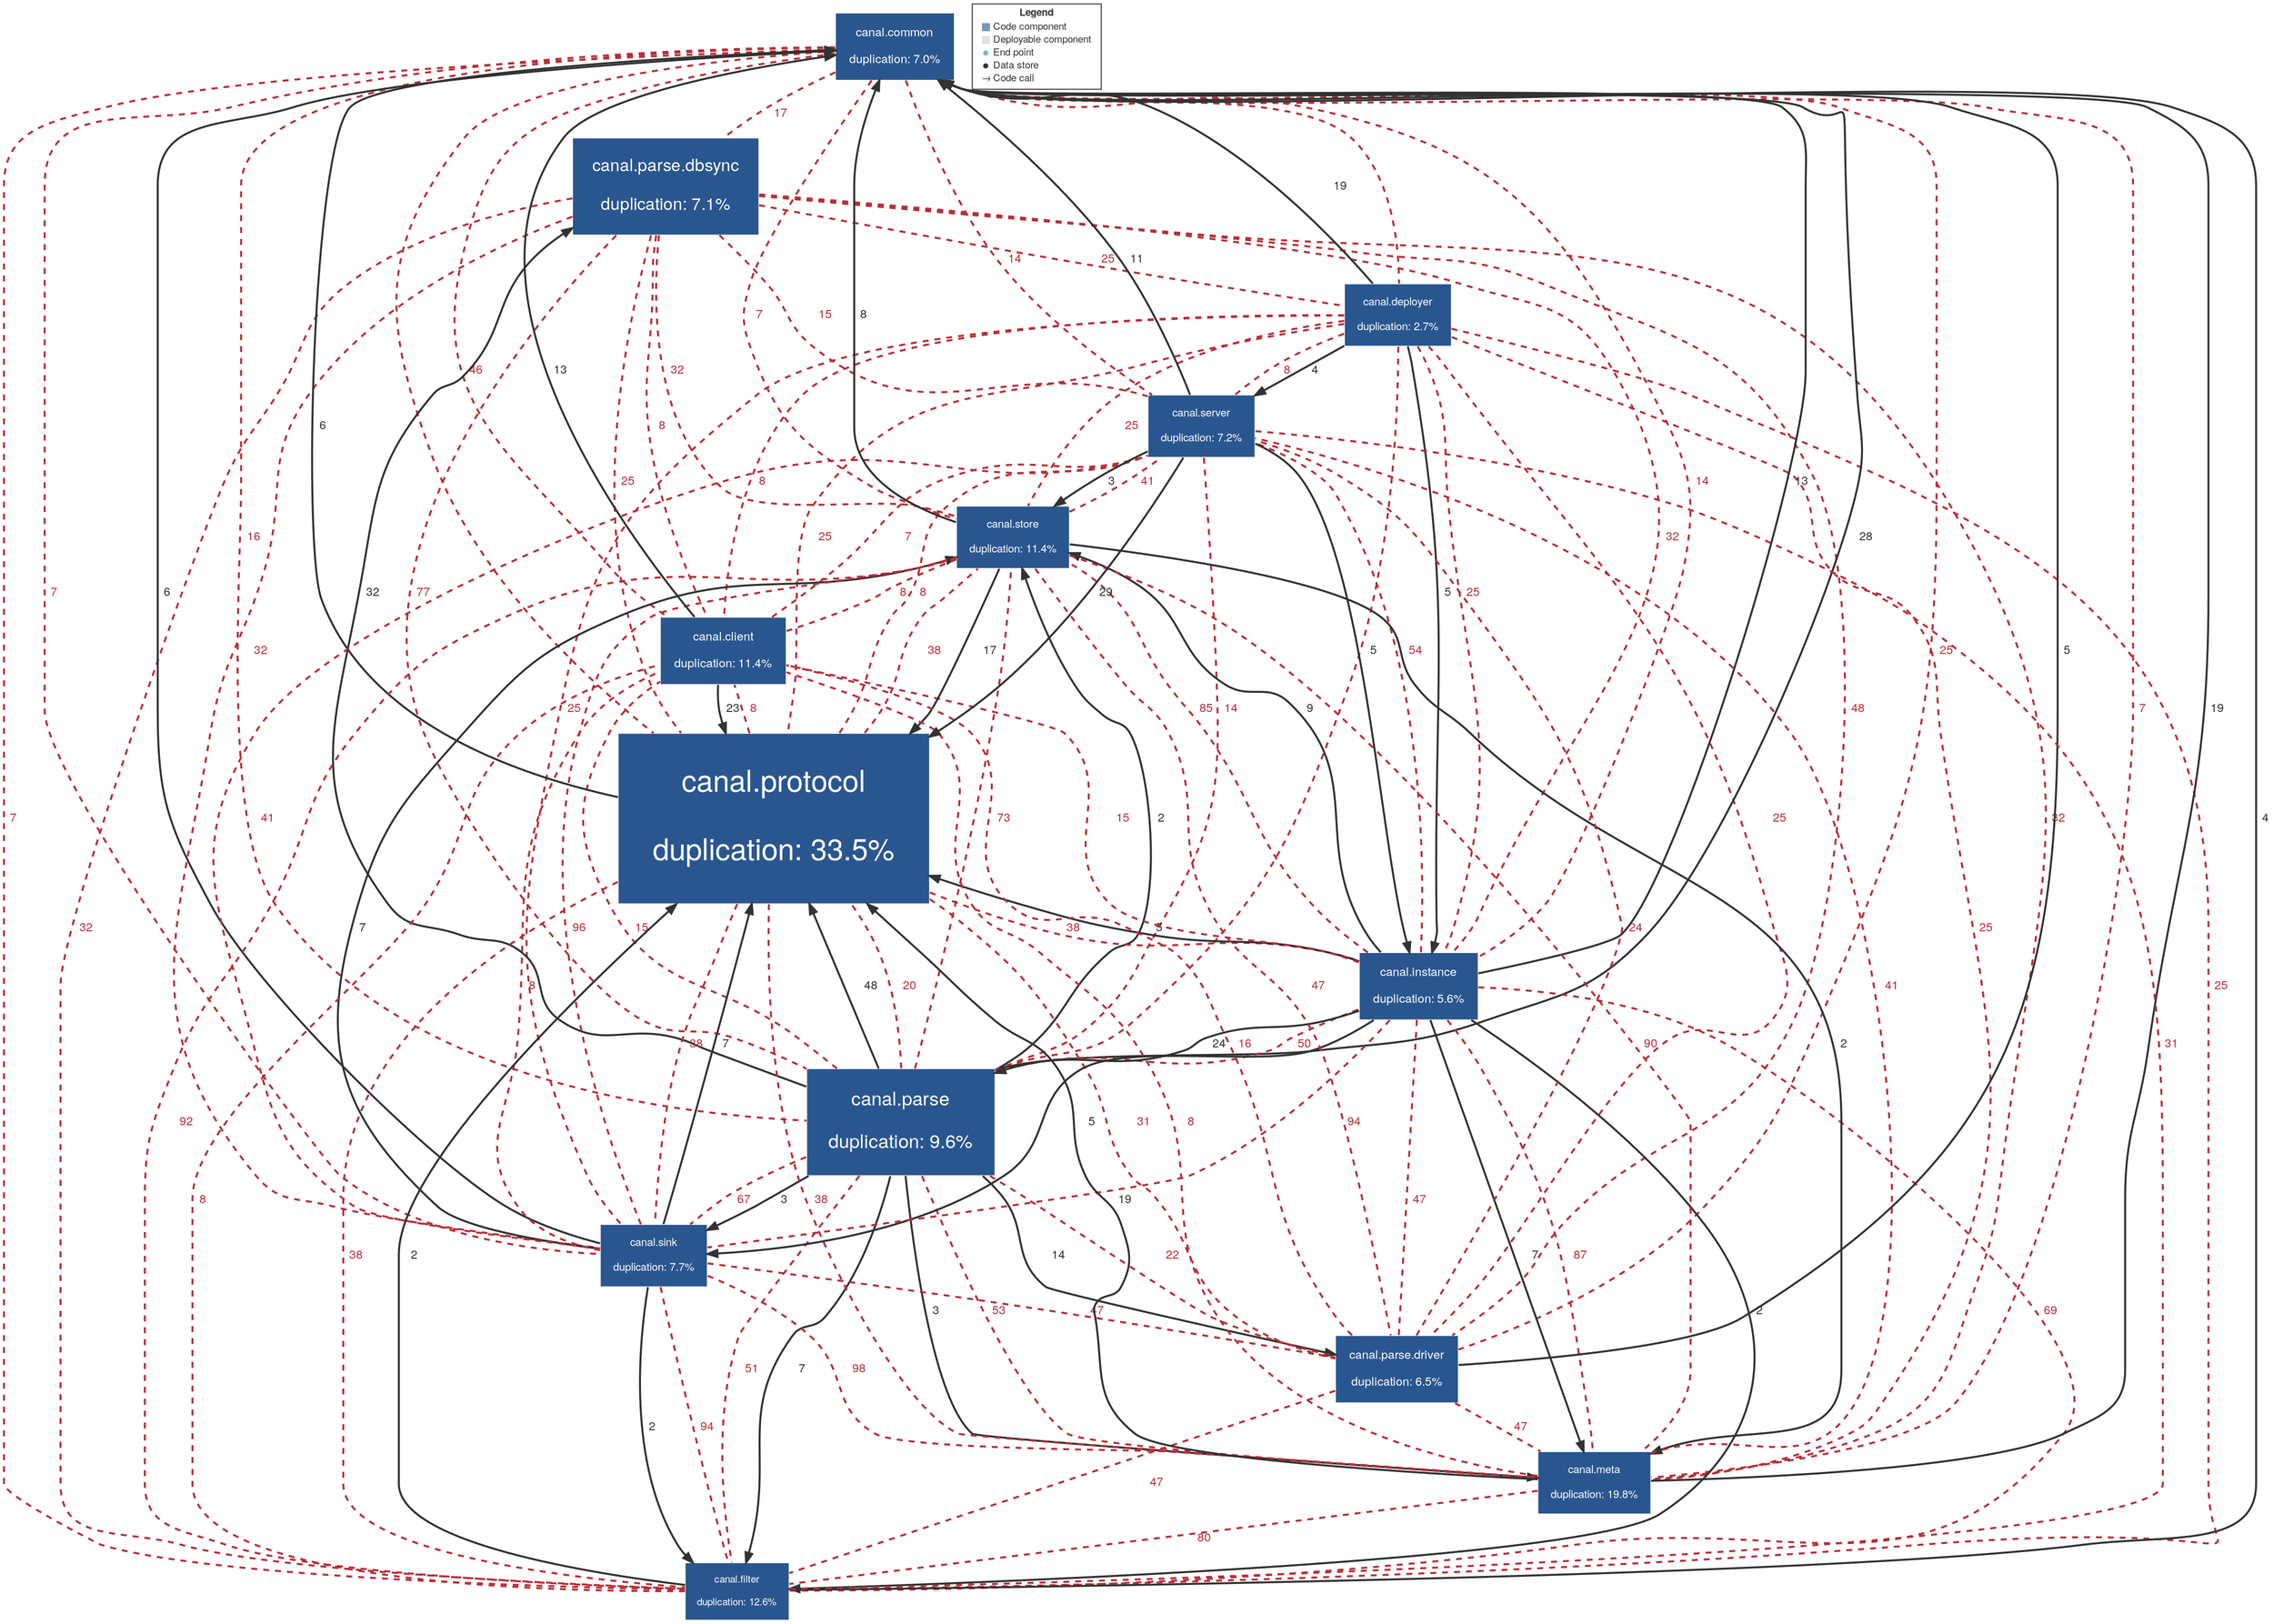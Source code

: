 digraph "Graph" {
compound=true
rankdir=TD
"com.alibaba.otter:canal.common" [ shape="box" style="filled" fillcolor="#2A568F" penwidth="1" color="#FFFFFF" fontname="Helvetica Neue" fontcolor="#FFFFFF" fontsize="12" margin="0.192" label="canal.common

duplication: 7.0%" ]
"com.alibaba.otter:canal.parse.dbsync" [ shape="box" style="filled" fillcolor="#2A568F" penwidth="1" color="#FFFFFF" fontname="Helvetica Neue" fontcolor="#FFFFFF" fontsize="17" margin="0.272" label="canal.parse.dbsync

duplication: 7.1%" ]
"com.alibaba.otter:canal.deployer" [ shape="box" style="filled" fillcolor="#2A568F" penwidth="1" color="#FFFFFF" fontname="Helvetica Neue" fontcolor="#FFFFFF" fontsize="11" margin="0.176" label="canal.deployer

duplication: 2.7%" ]
"com.alibaba.otter:canal.parse" [ shape="box" style="filled" fillcolor="#2A568F" penwidth="1" color="#FFFFFF" fontname="Helvetica Neue" fontcolor="#FFFFFF" fontsize="19" margin="0.304" label="canal.parse

duplication: 9.6%" ]
"com.alibaba.otter:canal.protocol" [ shape="box" style="filled" fillcolor="#2A568F" penwidth="1" color="#FFFFFF" fontname="Helvetica Neue" fontcolor="#FFFFFF" fontsize="30" margin="0.48" label="canal.protocol

duplication: 33.5%" ]
"com.alibaba.otter:canal.instance" [ shape="box" style="filled" fillcolor="#2A568F" penwidth="1" color="#FFFFFF" fontname="Helvetica Neue" fontcolor="#FFFFFF" fontsize="12" margin="0.192" label="canal.instance

duplication: 5.6%" ]
"com.alibaba.otter:canal.sink" [ shape="box" style="filled" fillcolor="#2A568F" penwidth="1" color="#FFFFFF" fontname="Helvetica Neue" fontcolor="#FFFFFF" fontsize="11" margin="0.176" label="canal.sink

duplication: 7.7%" ]
"com.alibaba.otter:canal.store" [ shape="box" style="filled" fillcolor="#2A568F" penwidth="1" color="#FFFFFF" fontname="Helvetica Neue" fontcolor="#FFFFFF" fontsize="11" margin="0.176" label="canal.store

duplication: 11.4%" ]
"com.alibaba.otter:canal.parse.driver" [ shape="box" style="filled" fillcolor="#2A568F" penwidth="1" color="#FFFFFF" fontname="Helvetica Neue" fontcolor="#FFFFFF" fontsize="12" margin="0.192" label="canal.parse.driver

duplication: 6.5%" ]
"com.alibaba.otter:canal.meta" [ shape="box" style="filled" fillcolor="#2A568F" penwidth="1" color="#FFFFFF" fontname="Helvetica Neue" fontcolor="#FFFFFF" fontsize="11" margin="0.176" label="canal.meta

duplication: 19.8%" ]
"com.alibaba.otter:canal.filter" [ shape="box" style="filled" fillcolor="#2A568F" penwidth="1" color="#FFFFFF" fontname="Helvetica Neue" fontcolor="#FFFFFF" fontsize="10" margin="0.16" label="canal.filter

duplication: 12.6%" ]
"com.alibaba.otter:canal.client" [ shape="box" style="filled" fillcolor="#2A568F" penwidth="1" color="#FFFFFF" fontname="Helvetica Neue" fontcolor="#FFFFFF" fontsize="12" margin="0.192" label="canal.client

duplication: 11.4%" ]
"com.alibaba.otter:canal.server" [ shape="box" style="filled" fillcolor="#2A568F" penwidth="1" color="#FFFFFF" fontname="Helvetica Neue" fontcolor="#FFFFFF" fontsize="11" margin="0.176" label="canal.server

duplication: 7.2%" ]
"com.alibaba.otter:canal.deployer" -> "com.alibaba.otter:canal.common" [ penwidth="2" color="#323232" fontcolor="#323232" fontname="Helvetica Neue" fontsize="12" label="  19" ]
"com.alibaba.otter:canal.deployer" -> "com.alibaba.otter:canal.instance" [ penwidth="2" color="#323232" fontcolor="#323232" fontname="Helvetica Neue" fontsize="12" label="  5" ]
"com.alibaba.otter:canal.deployer" -> "com.alibaba.otter:canal.server" [ penwidth="2" color="#323232" fontcolor="#323232" fontname="Helvetica Neue" fontsize="12" label="  4" ]
"com.alibaba.otter:canal.parse" -> "com.alibaba.otter:canal.common" [ penwidth="2" color="#323232" fontcolor="#323232" fontname="Helvetica Neue" fontsize="12" label="  28" ]
"com.alibaba.otter:canal.parse" -> "com.alibaba.otter:canal.parse.dbsync" [ penwidth="2" color="#323232" fontcolor="#323232" fontname="Helvetica Neue" fontsize="12" label="  32" ]
"com.alibaba.otter:canal.parse" -> "com.alibaba.otter:canal.protocol" [ penwidth="2" color="#323232" fontcolor="#323232" fontname="Helvetica Neue" fontsize="12" label="  48" ]
"com.alibaba.otter:canal.parse" -> "com.alibaba.otter:canal.sink" [ penwidth="2" color="#323232" fontcolor="#323232" fontname="Helvetica Neue" fontsize="12" label="  3" ]
"com.alibaba.otter:canal.parse" -> "com.alibaba.otter:canal.store" [ penwidth="2" color="#323232" fontcolor="#323232" fontname="Helvetica Neue" fontsize="12" label="  2" ]
"com.alibaba.otter:canal.parse" -> "com.alibaba.otter:canal.parse.driver" [ penwidth="2" color="#323232" fontcolor="#323232" fontname="Helvetica Neue" fontsize="12" label="  14" ]
"com.alibaba.otter:canal.parse" -> "com.alibaba.otter:canal.meta" [ penwidth="2" color="#323232" fontcolor="#323232" fontname="Helvetica Neue" fontsize="12" label="  3" ]
"com.alibaba.otter:canal.parse" -> "com.alibaba.otter:canal.filter" [ penwidth="2" color="#323232" fontcolor="#323232" fontname="Helvetica Neue" fontsize="12" label="  7" ]
"com.alibaba.otter:canal.protocol" -> "com.alibaba.otter:canal.common" [ penwidth="2" color="#323232" fontcolor="#323232" fontname="Helvetica Neue" fontsize="12" label="  6" ]
"com.alibaba.otter:canal.instance" -> "com.alibaba.otter:canal.common" [ penwidth="2" color="#323232" fontcolor="#323232" fontname="Helvetica Neue" fontsize="12" label="  13" ]
"com.alibaba.otter:canal.instance" -> "com.alibaba.otter:canal.parse" [ penwidth="2" color="#323232" fontcolor="#323232" fontname="Helvetica Neue" fontsize="12" label="  24" ]
"com.alibaba.otter:canal.instance" -> "com.alibaba.otter:canal.protocol" [ penwidth="2" color="#323232" fontcolor="#323232" fontname="Helvetica Neue" fontsize="12" label="  5" ]
"com.alibaba.otter:canal.instance" -> "com.alibaba.otter:canal.sink" [ penwidth="2" color="#323232" fontcolor="#323232" fontname="Helvetica Neue" fontsize="12" label="  5" ]
"com.alibaba.otter:canal.instance" -> "com.alibaba.otter:canal.store" [ penwidth="2" color="#323232" fontcolor="#323232" fontname="Helvetica Neue" fontsize="12" label="  9" ]
"com.alibaba.otter:canal.instance" -> "com.alibaba.otter:canal.meta" [ penwidth="2" color="#323232" fontcolor="#323232" fontname="Helvetica Neue" fontsize="12" label="  7" ]
"com.alibaba.otter:canal.instance" -> "com.alibaba.otter:canal.filter" [ penwidth="2" color="#323232" fontcolor="#323232" fontname="Helvetica Neue" fontsize="12" label="  2" ]
"com.alibaba.otter:canal.sink" -> "com.alibaba.otter:canal.common" [ penwidth="2" color="#323232" fontcolor="#323232" fontname="Helvetica Neue" fontsize="12" label="  6" ]
"com.alibaba.otter:canal.sink" -> "com.alibaba.otter:canal.protocol" [ penwidth="2" color="#323232" fontcolor="#323232" fontname="Helvetica Neue" fontsize="12" label="  7" ]
"com.alibaba.otter:canal.sink" -> "com.alibaba.otter:canal.store" [ penwidth="2" color="#323232" fontcolor="#323232" fontname="Helvetica Neue" fontsize="12" label="  7" ]
"com.alibaba.otter:canal.sink" -> "com.alibaba.otter:canal.filter" [ penwidth="2" color="#323232" fontcolor="#323232" fontname="Helvetica Neue" fontsize="12" label="  2" ]
"com.alibaba.otter:canal.store" -> "com.alibaba.otter:canal.common" [ penwidth="2" color="#323232" fontcolor="#323232" fontname="Helvetica Neue" fontsize="12" label="  8" ]
"com.alibaba.otter:canal.store" -> "com.alibaba.otter:canal.protocol" [ penwidth="2" color="#323232" fontcolor="#323232" fontname="Helvetica Neue" fontsize="12" label="  17" ]
"com.alibaba.otter:canal.store" -> "com.alibaba.otter:canal.meta" [ penwidth="2" color="#323232" fontcolor="#323232" fontname="Helvetica Neue" fontsize="12" label="  2" ]
"com.alibaba.otter:canal.parse.driver" -> "com.alibaba.otter:canal.common" [ penwidth="2" color="#323232" fontcolor="#323232" fontname="Helvetica Neue" fontsize="12" label="  5" ]
"com.alibaba.otter:canal.meta" -> "com.alibaba.otter:canal.common" [ penwidth="2" color="#323232" fontcolor="#323232" fontname="Helvetica Neue" fontsize="12" label="  19" ]
"com.alibaba.otter:canal.meta" -> "com.alibaba.otter:canal.protocol" [ penwidth="2" color="#323232" fontcolor="#323232" fontname="Helvetica Neue" fontsize="12" label="  19" ]
"com.alibaba.otter:canal.filter" -> "com.alibaba.otter:canal.common" [ penwidth="2" color="#323232" fontcolor="#323232" fontname="Helvetica Neue" fontsize="12" label="  4" ]
"com.alibaba.otter:canal.filter" -> "com.alibaba.otter:canal.protocol" [ penwidth="2" color="#323232" fontcolor="#323232" fontname="Helvetica Neue" fontsize="12" label="  2" ]
"com.alibaba.otter:canal.client" -> "com.alibaba.otter:canal.common" [ penwidth="2" color="#323232" fontcolor="#323232" fontname="Helvetica Neue" fontsize="12" label="  13" ]
"com.alibaba.otter:canal.client" -> "com.alibaba.otter:canal.protocol" [ penwidth="2" color="#323232" fontcolor="#323232" fontname="Helvetica Neue" fontsize="12" label="  23" ]
"com.alibaba.otter:canal.server" -> "com.alibaba.otter:canal.common" [ penwidth="2" color="#323232" fontcolor="#323232" fontname="Helvetica Neue" fontsize="12" label="  11" ]
"com.alibaba.otter:canal.server" -> "com.alibaba.otter:canal.protocol" [ penwidth="2" color="#323232" fontcolor="#323232" fontname="Helvetica Neue" fontsize="12" label="  29" ]
"com.alibaba.otter:canal.server" -> "com.alibaba.otter:canal.instance" [ penwidth="2" color="#323232" fontcolor="#323232" fontname="Helvetica Neue" fontsize="12" label="  5" ]
"com.alibaba.otter:canal.server" -> "com.alibaba.otter:canal.store" [ penwidth="2" color="#323232" fontcolor="#323232" fontname="Helvetica Neue" fontsize="12" label="  3" ]
"com.alibaba.otter:canal.common" -> "com.alibaba.otter:canal.parse.dbsync" [ penwidth="2" color="#bb2d36" fontcolor="#bb2d36" fontname="Helvetica Neue" fontsize="12" arrowhead="both" style="dashed" label="  17" ]
"com.alibaba.otter:canal.common" -> "com.alibaba.otter:canal.deployer" [ penwidth="2" color="#bb2d36" fontcolor="#bb2d36" fontname="Helvetica Neue" fontsize="12" arrowhead="both" style="dashed" label="" ]
"com.alibaba.otter:canal.common" -> "com.alibaba.otter:canal.parse" [ penwidth="2" color="#bb2d36" fontcolor="#bb2d36" fontname="Helvetica Neue" fontsize="12" arrowhead="both" style="dashed" label="  16" ]
"com.alibaba.otter:canal.common" -> "com.alibaba.otter:canal.protocol" [ penwidth="2" color="#bb2d36" fontcolor="#bb2d36" fontname="Helvetica Neue" fontsize="12" arrowhead="both" style="dashed" label="" ]
"com.alibaba.otter:canal.common" -> "com.alibaba.otter:canal.instance" [ penwidth="2" color="#bb2d36" fontcolor="#bb2d36" fontname="Helvetica Neue" fontsize="12" arrowhead="both" style="dashed" label="  14" ]
"com.alibaba.otter:canal.common" -> "com.alibaba.otter:canal.sink" [ penwidth="2" color="#bb2d36" fontcolor="#bb2d36" fontname="Helvetica Neue" fontsize="12" arrowhead="both" style="dashed" label="  7" ]
"com.alibaba.otter:canal.common" -> "com.alibaba.otter:canal.store" [ penwidth="2" color="#bb2d36" fontcolor="#bb2d36" fontname="Helvetica Neue" fontsize="12" arrowhead="both" style="dashed" label="  7" ]
"com.alibaba.otter:canal.common" -> "com.alibaba.otter:canal.parse.driver" [ penwidth="2" color="#bb2d36" fontcolor="#bb2d36" fontname="Helvetica Neue" fontsize="12" arrowhead="both" style="dashed" label="  25" ]
"com.alibaba.otter:canal.common" -> "com.alibaba.otter:canal.meta" [ penwidth="2" color="#bb2d36" fontcolor="#bb2d36" fontname="Helvetica Neue" fontsize="12" arrowhead="both" style="dashed" label="  7" ]
"com.alibaba.otter:canal.common" -> "com.alibaba.otter:canal.filter" [ penwidth="2" color="#bb2d36" fontcolor="#bb2d36" fontname="Helvetica Neue" fontsize="12" arrowhead="both" style="dashed" label="  7" ]
"com.alibaba.otter:canal.common" -> "com.alibaba.otter:canal.client" [ penwidth="2" color="#bb2d36" fontcolor="#bb2d36" fontname="Helvetica Neue" fontsize="12" arrowhead="both" style="dashed" label="  46" ]
"com.alibaba.otter:canal.common" -> "com.alibaba.otter:canal.server" [ penwidth="2" color="#bb2d36" fontcolor="#bb2d36" fontname="Helvetica Neue" fontsize="12" arrowhead="both" style="dashed" label="  14" ]
"com.alibaba.otter:canal.parse.dbsync" -> "com.alibaba.otter:canal.deployer" [ penwidth="2" color="#bb2d36" fontcolor="#bb2d36" fontname="Helvetica Neue" fontsize="12" arrowhead="both" style="dashed" label="  25" ]
"com.alibaba.otter:canal.parse.dbsync" -> "com.alibaba.otter:canal.parse" [ penwidth="2" color="#bb2d36" fontcolor="#bb2d36" fontname="Helvetica Neue" fontsize="12" arrowhead="both" style="dashed" label="  77" ]
"com.alibaba.otter:canal.parse.dbsync" -> "com.alibaba.otter:canal.protocol" [ penwidth="2" color="#bb2d36" fontcolor="#bb2d36" fontname="Helvetica Neue" fontsize="12" arrowhead="both" style="dashed" label="  25" ]
"com.alibaba.otter:canal.parse.dbsync" -> "com.alibaba.otter:canal.instance" [ penwidth="2" color="#bb2d36" fontcolor="#bb2d36" fontname="Helvetica Neue" fontsize="12" arrowhead="both" style="dashed" label="  32" ]
"com.alibaba.otter:canal.parse.dbsync" -> "com.alibaba.otter:canal.sink" [ penwidth="2" color="#bb2d36" fontcolor="#bb2d36" fontname="Helvetica Neue" fontsize="12" arrowhead="both" style="dashed" label="  32" ]
"com.alibaba.otter:canal.parse.dbsync" -> "com.alibaba.otter:canal.store" [ penwidth="2" color="#bb2d36" fontcolor="#bb2d36" fontname="Helvetica Neue" fontsize="12" arrowhead="both" style="dashed" label="  32" ]
"com.alibaba.otter:canal.parse.dbsync" -> "com.alibaba.otter:canal.parse.driver" [ penwidth="2" color="#bb2d36" fontcolor="#bb2d36" fontname="Helvetica Neue" fontsize="12" arrowhead="both" style="dashed" label="  48" ]
"com.alibaba.otter:canal.parse.dbsync" -> "com.alibaba.otter:canal.meta" [ penwidth="2" color="#bb2d36" fontcolor="#bb2d36" fontname="Helvetica Neue" fontsize="12" arrowhead="both" style="dashed" label="  32" ]
"com.alibaba.otter:canal.parse.dbsync" -> "com.alibaba.otter:canal.filter" [ penwidth="2" color="#bb2d36" fontcolor="#bb2d36" fontname="Helvetica Neue" fontsize="12" arrowhead="both" style="dashed" label="  32" ]
"com.alibaba.otter:canal.parse.dbsync" -> "com.alibaba.otter:canal.client" [ penwidth="2" color="#bb2d36" fontcolor="#bb2d36" fontname="Helvetica Neue" fontsize="12" arrowhead="both" style="dashed" label="  8" ]
"com.alibaba.otter:canal.parse.dbsync" -> "com.alibaba.otter:canal.server" [ penwidth="2" color="#bb2d36" fontcolor="#bb2d36" fontname="Helvetica Neue" fontsize="12" arrowhead="both" style="dashed" label="  15" ]
"com.alibaba.otter:canal.deployer" -> "com.alibaba.otter:canal.parse" [ penwidth="2" color="#bb2d36" fontcolor="#bb2d36" fontname="Helvetica Neue" fontsize="12" arrowhead="both" style="dashed" label="" ]
"com.alibaba.otter:canal.deployer" -> "com.alibaba.otter:canal.protocol" [ penwidth="2" color="#bb2d36" fontcolor="#bb2d36" fontname="Helvetica Neue" fontsize="12" arrowhead="both" style="dashed" label="  25" ]
"com.alibaba.otter:canal.deployer" -> "com.alibaba.otter:canal.instance" [ penwidth="2" color="#bb2d36" fontcolor="#bb2d36" fontname="Helvetica Neue" fontsize="12" arrowhead="both" style="dashed" label="  25" ]
"com.alibaba.otter:canal.deployer" -> "com.alibaba.otter:canal.sink" [ penwidth="2" color="#bb2d36" fontcolor="#bb2d36" fontname="Helvetica Neue" fontsize="12" arrowhead="both" style="dashed" label="  25" ]
"com.alibaba.otter:canal.deployer" -> "com.alibaba.otter:canal.store" [ penwidth="2" color="#bb2d36" fontcolor="#bb2d36" fontname="Helvetica Neue" fontsize="12" arrowhead="both" style="dashed" label="  25" ]
"com.alibaba.otter:canal.deployer" -> "com.alibaba.otter:canal.parse.driver" [ penwidth="2" color="#bb2d36" fontcolor="#bb2d36" fontname="Helvetica Neue" fontsize="12" arrowhead="both" style="dashed" label="  25" ]
"com.alibaba.otter:canal.deployer" -> "com.alibaba.otter:canal.meta" [ penwidth="2" color="#bb2d36" fontcolor="#bb2d36" fontname="Helvetica Neue" fontsize="12" arrowhead="both" style="dashed" label="  25" ]
"com.alibaba.otter:canal.deployer" -> "com.alibaba.otter:canal.filter" [ penwidth="2" color="#bb2d36" fontcolor="#bb2d36" fontname="Helvetica Neue" fontsize="12" arrowhead="both" style="dashed" label="  25" ]
"com.alibaba.otter:canal.deployer" -> "com.alibaba.otter:canal.client" [ penwidth="2" color="#bb2d36" fontcolor="#bb2d36" fontname="Helvetica Neue" fontsize="12" arrowhead="both" style="dashed" label="  8" ]
"com.alibaba.otter:canal.deployer" -> "com.alibaba.otter:canal.server" [ penwidth="2" color="#bb2d36" fontcolor="#bb2d36" fontname="Helvetica Neue" fontsize="12" arrowhead="both" style="dashed" label="  8" ]
"com.alibaba.otter:canal.parse" -> "com.alibaba.otter:canal.protocol" [ penwidth="2" color="#bb2d36" fontcolor="#bb2d36" fontname="Helvetica Neue" fontsize="12" arrowhead="both" style="dashed" label="  20" ]
"com.alibaba.otter:canal.parse" -> "com.alibaba.otter:canal.instance" [ penwidth="2" color="#bb2d36" fontcolor="#bb2d36" fontname="Helvetica Neue" fontsize="12" arrowhead="both" style="dashed" label="  50" ]
"com.alibaba.otter:canal.parse" -> "com.alibaba.otter:canal.sink" [ penwidth="2" color="#bb2d36" fontcolor="#bb2d36" fontname="Helvetica Neue" fontsize="12" arrowhead="both" style="dashed" label="  67" ]
"com.alibaba.otter:canal.parse" -> "com.alibaba.otter:canal.store" [ penwidth="2" color="#bb2d36" fontcolor="#bb2d36" fontname="Helvetica Neue" fontsize="12" arrowhead="both" style="dashed" label="  73" ]
"com.alibaba.otter:canal.parse" -> "com.alibaba.otter:canal.parse.driver" [ penwidth="2" color="#bb2d36" fontcolor="#bb2d36" fontname="Helvetica Neue" fontsize="12" arrowhead="both" style="dashed" label="  22" ]
"com.alibaba.otter:canal.parse" -> "com.alibaba.otter:canal.meta" [ penwidth="2" color="#bb2d36" fontcolor="#bb2d36" fontname="Helvetica Neue" fontsize="12" arrowhead="both" style="dashed" label="  53" ]
"com.alibaba.otter:canal.parse" -> "com.alibaba.otter:canal.filter" [ penwidth="2" color="#bb2d36" fontcolor="#bb2d36" fontname="Helvetica Neue" fontsize="12" arrowhead="both" style="dashed" label="  51" ]
"com.alibaba.otter:canal.parse" -> "com.alibaba.otter:canal.client" [ penwidth="2" color="#bb2d36" fontcolor="#bb2d36" fontname="Helvetica Neue" fontsize="12" arrowhead="both" style="dashed" label="  15" ]
"com.alibaba.otter:canal.parse" -> "com.alibaba.otter:canal.server" [ penwidth="2" color="#bb2d36" fontcolor="#bb2d36" fontname="Helvetica Neue" fontsize="12" arrowhead="both" style="dashed" label="  14" ]
"com.alibaba.otter:canal.protocol" -> "com.alibaba.otter:canal.instance" [ penwidth="2" color="#bb2d36" fontcolor="#bb2d36" fontname="Helvetica Neue" fontsize="12" arrowhead="both" style="dashed" label="  38" ]
"com.alibaba.otter:canal.protocol" -> "com.alibaba.otter:canal.sink" [ penwidth="2" color="#bb2d36" fontcolor="#bb2d36" fontname="Helvetica Neue" fontsize="12" arrowhead="both" style="dashed" label="  38" ]
"com.alibaba.otter:canal.protocol" -> "com.alibaba.otter:canal.store" [ penwidth="2" color="#bb2d36" fontcolor="#bb2d36" fontname="Helvetica Neue" fontsize="12" arrowhead="both" style="dashed" label="  38" ]
"com.alibaba.otter:canal.protocol" -> "com.alibaba.otter:canal.parse.driver" [ penwidth="2" color="#bb2d36" fontcolor="#bb2d36" fontname="Helvetica Neue" fontsize="12" arrowhead="both" style="dashed" label="  31" ]
"com.alibaba.otter:canal.protocol" -> "com.alibaba.otter:canal.meta" [ penwidth="2" color="#bb2d36" fontcolor="#bb2d36" fontname="Helvetica Neue" fontsize="12" arrowhead="both" style="dashed" label="  38" ]
"com.alibaba.otter:canal.protocol" -> "com.alibaba.otter:canal.filter" [ penwidth="2" color="#bb2d36" fontcolor="#bb2d36" fontname="Helvetica Neue" fontsize="12" arrowhead="both" style="dashed" label="  38" ]
"com.alibaba.otter:canal.protocol" -> "com.alibaba.otter:canal.client" [ penwidth="2" color="#bb2d36" fontcolor="#bb2d36" fontname="Helvetica Neue" fontsize="12" arrowhead="both" style="dashed" label="  8" ]
"com.alibaba.otter:canal.protocol" -> "com.alibaba.otter:canal.server" [ penwidth="2" color="#bb2d36" fontcolor="#bb2d36" fontname="Helvetica Neue" fontsize="12" arrowhead="both" style="dashed" label="  8" ]
"com.alibaba.otter:canal.instance" -> "com.alibaba.otter:canal.sink" [ penwidth="2" color="#bb2d36" fontcolor="#bb2d36" fontname="Helvetica Neue" fontsize="12" arrowhead="both" style="dashed" label="  94" ]
"com.alibaba.otter:canal.instance" -> "com.alibaba.otter:canal.store" [ penwidth="2" color="#bb2d36" fontcolor="#bb2d36" fontname="Helvetica Neue" fontsize="12" arrowhead="both" style="dashed" label="  85" ]
"com.alibaba.otter:canal.instance" -> "com.alibaba.otter:canal.parse.driver" [ penwidth="2" color="#bb2d36" fontcolor="#bb2d36" fontname="Helvetica Neue" fontsize="12" arrowhead="both" style="dashed" label="  47" ]
"com.alibaba.otter:canal.instance" -> "com.alibaba.otter:canal.meta" [ penwidth="2" color="#bb2d36" fontcolor="#bb2d36" fontname="Helvetica Neue" fontsize="12" arrowhead="both" style="dashed" label="  87" ]
"com.alibaba.otter:canal.instance" -> "com.alibaba.otter:canal.filter" [ penwidth="2" color="#bb2d36" fontcolor="#bb2d36" fontname="Helvetica Neue" fontsize="12" arrowhead="both" style="dashed" label="  69" ]
"com.alibaba.otter:canal.instance" -> "com.alibaba.otter:canal.client" [ penwidth="2" color="#bb2d36" fontcolor="#bb2d36" fontname="Helvetica Neue" fontsize="12" arrowhead="both" style="dashed" label="  15" ]
"com.alibaba.otter:canal.instance" -> "com.alibaba.otter:canal.server" [ penwidth="2" color="#bb2d36" fontcolor="#bb2d36" fontname="Helvetica Neue" fontsize="12" arrowhead="both" style="dashed" label="  54" ]
"com.alibaba.otter:canal.sink" -> "com.alibaba.otter:canal.store" [ penwidth="2" color="#bb2d36" fontcolor="#bb2d36" fontname="Helvetica Neue" fontsize="12" arrowhead="both" style="dashed" label="  96" ]
"com.alibaba.otter:canal.sink" -> "com.alibaba.otter:canal.parse.driver" [ penwidth="2" color="#bb2d36" fontcolor="#bb2d36" fontname="Helvetica Neue" fontsize="12" arrowhead="both" style="dashed" label="  47" ]
"com.alibaba.otter:canal.sink" -> "com.alibaba.otter:canal.meta" [ penwidth="2" color="#bb2d36" fontcolor="#bb2d36" fontname="Helvetica Neue" fontsize="12" arrowhead="both" style="dashed" label="  98" ]
"com.alibaba.otter:canal.sink" -> "com.alibaba.otter:canal.filter" [ penwidth="2" color="#bb2d36" fontcolor="#bb2d36" fontname="Helvetica Neue" fontsize="12" arrowhead="both" style="dashed" label="  94" ]
"com.alibaba.otter:canal.sink" -> "com.alibaba.otter:canal.client" [ penwidth="2" color="#bb2d36" fontcolor="#bb2d36" fontname="Helvetica Neue" fontsize="12" arrowhead="both" style="dashed" label="  8" ]
"com.alibaba.otter:canal.sink" -> "com.alibaba.otter:canal.server" [ penwidth="2" color="#bb2d36" fontcolor="#bb2d36" fontname="Helvetica Neue" fontsize="12" arrowhead="both" style="dashed" label="  41" ]
"com.alibaba.otter:canal.store" -> "com.alibaba.otter:canal.parse.driver" [ penwidth="2" color="#bb2d36" fontcolor="#bb2d36" fontname="Helvetica Neue" fontsize="12" arrowhead="both" style="dashed" label="  47" ]
"com.alibaba.otter:canal.store" -> "com.alibaba.otter:canal.meta" [ penwidth="2" color="#bb2d36" fontcolor="#bb2d36" fontname="Helvetica Neue" fontsize="12" arrowhead="both" style="dashed" label="  90" ]
"com.alibaba.otter:canal.store" -> "com.alibaba.otter:canal.filter" [ penwidth="2" color="#bb2d36" fontcolor="#bb2d36" fontname="Helvetica Neue" fontsize="12" arrowhead="both" style="dashed" label="  92" ]
"com.alibaba.otter:canal.store" -> "com.alibaba.otter:canal.client" [ penwidth="2" color="#bb2d36" fontcolor="#bb2d36" fontname="Helvetica Neue" fontsize="12" arrowhead="both" style="dashed" label="  8" ]
"com.alibaba.otter:canal.store" -> "com.alibaba.otter:canal.server" [ penwidth="2" color="#bb2d36" fontcolor="#bb2d36" fontname="Helvetica Neue" fontsize="12" arrowhead="both" style="dashed" label="  41" ]
"com.alibaba.otter:canal.parse.driver" -> "com.alibaba.otter:canal.meta" [ penwidth="2" color="#bb2d36" fontcolor="#bb2d36" fontname="Helvetica Neue" fontsize="12" arrowhead="both" style="dashed" label="  47" ]
"com.alibaba.otter:canal.parse.driver" -> "com.alibaba.otter:canal.filter" [ penwidth="2" color="#bb2d36" fontcolor="#bb2d36" fontname="Helvetica Neue" fontsize="12" arrowhead="both" style="dashed" label="  47" ]
"com.alibaba.otter:canal.parse.driver" -> "com.alibaba.otter:canal.client" [ penwidth="2" color="#bb2d36" fontcolor="#bb2d36" fontname="Helvetica Neue" fontsize="12" arrowhead="both" style="dashed" label="  16" ]
"com.alibaba.otter:canal.parse.driver" -> "com.alibaba.otter:canal.server" [ penwidth="2" color="#bb2d36" fontcolor="#bb2d36" fontname="Helvetica Neue" fontsize="12" arrowhead="both" style="dashed" label="  24" ]
"com.alibaba.otter:canal.meta" -> "com.alibaba.otter:canal.filter" [ penwidth="2" color="#bb2d36" fontcolor="#bb2d36" fontname="Helvetica Neue" fontsize="12" arrowhead="both" style="dashed" label="  80" ]
"com.alibaba.otter:canal.meta" -> "com.alibaba.otter:canal.client" [ penwidth="2" color="#bb2d36" fontcolor="#bb2d36" fontname="Helvetica Neue" fontsize="12" arrowhead="both" style="dashed" label="  8" ]
"com.alibaba.otter:canal.meta" -> "com.alibaba.otter:canal.server" [ penwidth="2" color="#bb2d36" fontcolor="#bb2d36" fontname="Helvetica Neue" fontsize="12" arrowhead="both" style="dashed" label="  41" ]
"com.alibaba.otter:canal.filter" -> "com.alibaba.otter:canal.client" [ penwidth="2" color="#bb2d36" fontcolor="#bb2d36" fontname="Helvetica Neue" fontsize="12" arrowhead="both" style="dashed" label="  8" ]
"com.alibaba.otter:canal.filter" -> "com.alibaba.otter:canal.server" [ penwidth="2" color="#bb2d36" fontcolor="#bb2d36" fontname="Helvetica Neue" fontsize="12" arrowhead="both" style="dashed" label="  31" ]
"com.alibaba.otter:canal.client" -> "com.alibaba.otter:canal.server" [ penwidth="2" color="#bb2d36" fontcolor="#bb2d36" fontname="Helvetica Neue" fontsize="12" arrowhead="both" style="dashed" label="  7" ]
"LEGEND" [ shape="box" style="filled" fillcolor="#FFFFFF" penwidth="1" color="#323232" fontname="Helvetica Neue" fontcolor="#323232" fontsize="10" label=<<TABLE BORDER="0" CELLPADDING="1" CELLSPACING="0">
<TR><TD COLSPAN="2"><B>Legend</B></TD></TR>
<TR><TD><FONT COLOR="#2A568F">&#9638;</FONT></TD><TD ALIGN="left">Code component</TD></TR>
<TR><TD><FONT COLOR="#D2D1C7">&#9638;</FONT></TD><TD ALIGN="left">Deployable component</TD></TR>
<TR><TD><FONT COLOR="#72C0B4">&#9679;</FONT></TD><TD ALIGN="left">End point</TD></TR>
<TR><TD><FONT COLOR="#323232">&#9679;</FONT></TD><TD ALIGN="left">Data store</TD></TR>
<TR><TD><FONT COLOR="#323232">&rarr;</FONT></TD><TD ALIGN="left">Code call</TD></TR>
</TABLE>
>  ]
}

